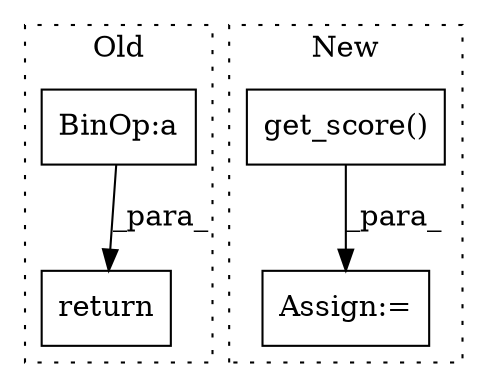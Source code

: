 digraph G {
subgraph cluster0 {
1 [label="return" a="93" s="1224" l="7" shape="box"];
4 [label="BinOp:a" a="82" s="1251" l="3" shape="box"];
label = "Old";
style="dotted";
}
subgraph cluster1 {
2 [label="get_score()" a="75" s="1131" l="16" shape="box"];
3 [label="Assign:=" a="68" s="1128" l="3" shape="box"];
label = "New";
style="dotted";
}
2 -> 3 [label="_para_"];
4 -> 1 [label="_para_"];
}